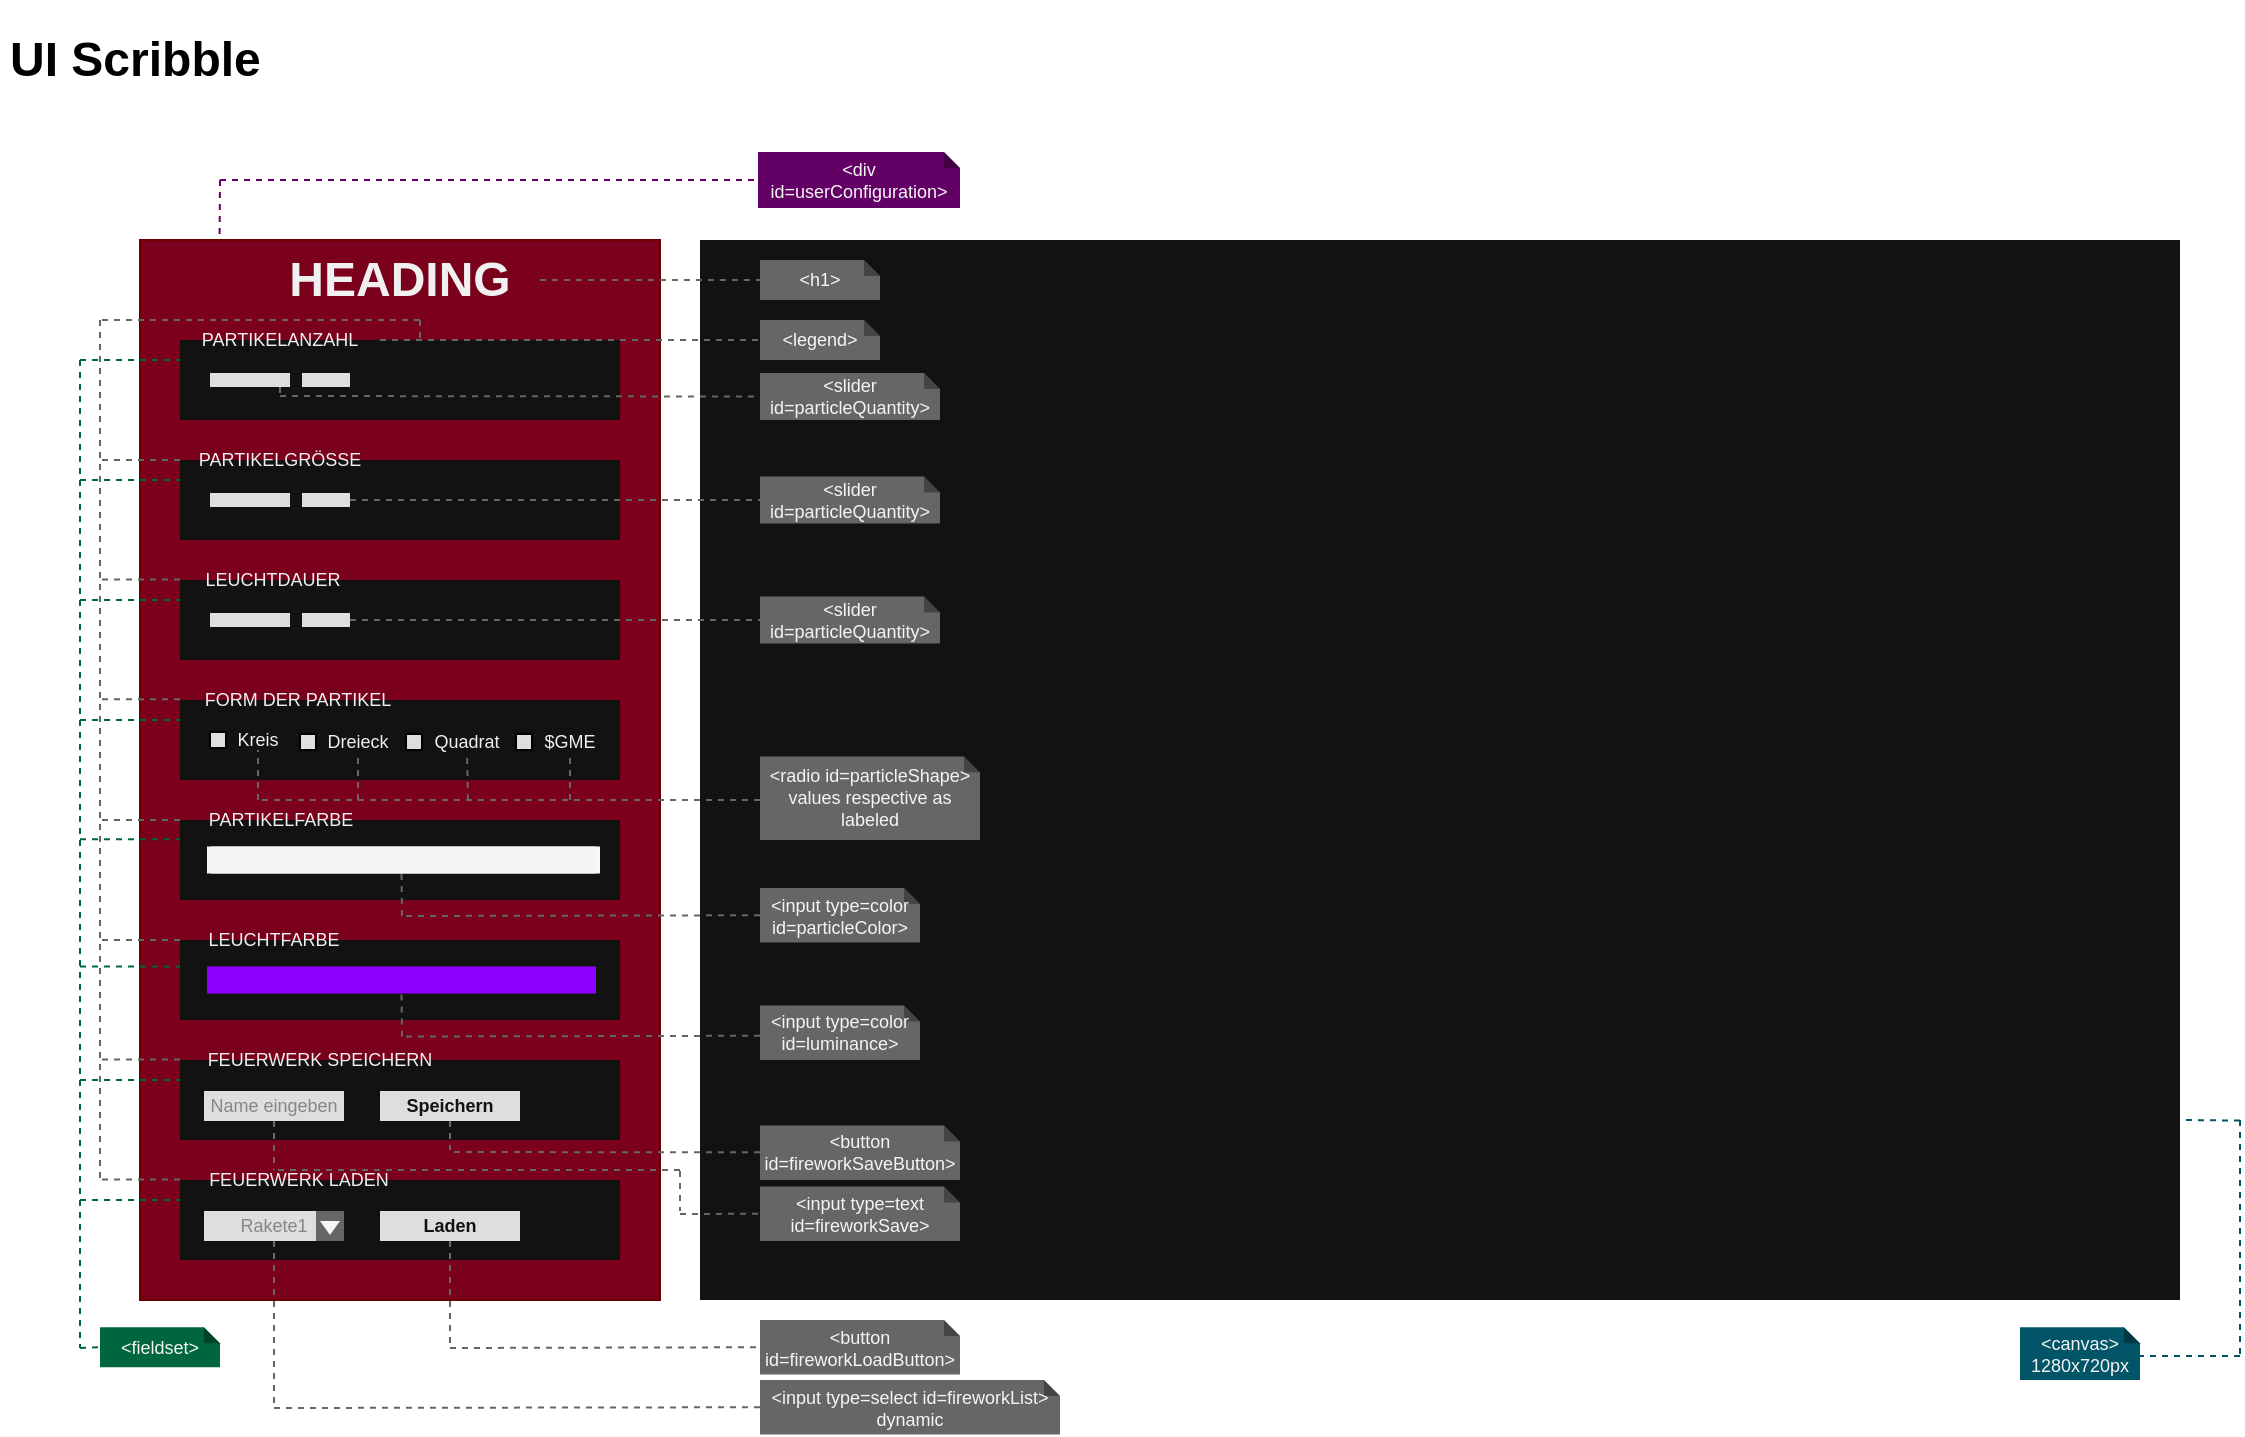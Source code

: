 <mxfile version="13.7.9" type="device"><diagram id="gev95StAyD-ECyYHvoI5" name="Seite-1"><mxGraphModel dx="1422" dy="822" grid="1" gridSize="10" guides="1" tooltips="1" connect="1" arrows="1" fold="1" page="1" pageScale="1" pageWidth="1169" pageHeight="827" math="0" shadow="0"><root><mxCell id="0"/><mxCell id="1" parent="0"/><mxCell id="ZOxPeT1VRhKh2u6s-f-3-2" value="" style="rounded=0;whiteSpace=wrap;html=1;strokeColor=#6F0000;fontColor=#ffffff;fillColor=#7A001C;" parent="1" vertex="1"><mxGeometry x="80" y="120" width="260" height="530" as="geometry"/></mxCell><mxCell id="ZOxPeT1VRhKh2u6s-f-3-44" value="" style="rounded=0;whiteSpace=wrap;html=1;align=center;fillColor=#121212;strokeColor=none;" parent="1" vertex="1"><mxGeometry x="100" y="470" width="220" height="40" as="geometry"/></mxCell><mxCell id="ZOxPeT1VRhKh2u6s-f-3-45" value="" style="rounded=0;whiteSpace=wrap;html=1;fontSize=9;align=center;fontColor=#ffffff;fillColor=#9000FF;strokeColor=none;" parent="1" vertex="1"><mxGeometry x="113.5" y="483.25" width="194.5" height="13.5" as="geometry"/></mxCell><mxCell id="ZOxPeT1VRhKh2u6s-f-3-38" value="" style="rounded=0;whiteSpace=wrap;html=1;align=center;fillColor=#121212;strokeColor=none;" parent="1" vertex="1"><mxGeometry x="100" y="410" width="220" height="40" as="geometry"/></mxCell><mxCell id="ZOxPeT1VRhKh2u6s-f-3-23" value="" style="rounded=0;whiteSpace=wrap;html=1;align=center;fillColor=#121212;strokeColor=none;" parent="1" vertex="1"><mxGeometry x="100" y="350" width="220" height="40" as="geometry"/></mxCell><mxCell id="ZOxPeT1VRhKh2u6s-f-3-18" value="" style="rounded=0;whiteSpace=wrap;html=1;align=center;fillColor=#121212;strokeColor=none;" parent="1" vertex="1"><mxGeometry x="100" y="290" width="220" height="40" as="geometry"/></mxCell><mxCell id="ZOxPeT1VRhKh2u6s-f-3-13" value="" style="rounded=0;whiteSpace=wrap;html=1;align=center;fillColor=#121212;strokeColor=none;" parent="1" vertex="1"><mxGeometry x="100" y="230" width="220" height="40" as="geometry"/></mxCell><mxCell id="ZOxPeT1VRhKh2u6s-f-3-1" value="&lt;h1&gt;UI Scribble&lt;/h1&gt;" style="text;html=1;strokeColor=none;fillColor=none;spacing=5;spacingTop=-20;whiteSpace=wrap;overflow=hidden;rounded=0;" parent="1" vertex="1"><mxGeometry x="10" y="10" width="190" height="30" as="geometry"/></mxCell><mxCell id="ZOxPeT1VRhKh2u6s-f-3-3" value="&lt;h1&gt;HEADING&lt;/h1&gt;" style="text;html=1;strokeColor=none;fillColor=none;spacing=5;spacingTop=-20;whiteSpace=wrap;overflow=hidden;rounded=0;align=center;fontColor=#F0F0F0;" parent="1" vertex="1"><mxGeometry x="80" y="120" width="260" height="30" as="geometry"/></mxCell><mxCell id="ZOxPeT1VRhKh2u6s-f-3-4" value="" style="rounded=0;whiteSpace=wrap;html=1;align=center;fillColor=#121212;strokeColor=none;" parent="1" vertex="1"><mxGeometry x="100" y="170" width="220" height="40" as="geometry"/></mxCell><mxCell id="ZOxPeT1VRhKh2u6s-f-3-5" value="PARTIKELANZAHL" style="text;html=1;strokeColor=none;fillColor=none;align=center;verticalAlign=middle;whiteSpace=wrap;rounded=0;fontSize=9;fontColor=#F0F0F0;" parent="1" vertex="1"><mxGeometry x="100" y="160" width="100" height="20" as="geometry"/></mxCell><mxCell id="ZOxPeT1VRhKh2u6s-f-3-11" value="" style="group" parent="1" vertex="1" connectable="0"><mxGeometry x="115" y="186.5" width="70" height="7" as="geometry"/></mxCell><mxCell id="ZOxPeT1VRhKh2u6s-f-3-6" value="" style="rounded=0;whiteSpace=wrap;html=1;fontSize=9;align=center;fillColor=#DEDEDE;strokeColor=none;" parent="ZOxPeT1VRhKh2u6s-f-3-11" vertex="1"><mxGeometry width="70" height="7" as="geometry"/></mxCell><mxCell id="ZOxPeT1VRhKh2u6s-f-3-8" value="" style="rounded=0;whiteSpace=wrap;html=1;fontSize=9;align=center;fillColor=#121212;strokeColor=none;" parent="ZOxPeT1VRhKh2u6s-f-3-11" vertex="1"><mxGeometry x="40" width="6" height="7" as="geometry"/></mxCell><mxCell id="ZOxPeT1VRhKh2u6s-f-3-12" value="PARTIKELGRÖSSE" style="text;html=1;strokeColor=none;fillColor=none;align=center;verticalAlign=middle;whiteSpace=wrap;rounded=0;fontSize=9;fontColor=#F0F0F0;" parent="1" vertex="1"><mxGeometry x="100" y="220" width="100" height="20" as="geometry"/></mxCell><mxCell id="ZOxPeT1VRhKh2u6s-f-3-14" value="" style="group" parent="1" vertex="1" connectable="0"><mxGeometry x="115" y="246.5" width="70" height="7" as="geometry"/></mxCell><mxCell id="ZOxPeT1VRhKh2u6s-f-3-15" value="" style="rounded=0;whiteSpace=wrap;html=1;fontSize=9;align=center;fillColor=#DEDEDE;strokeColor=none;" parent="ZOxPeT1VRhKh2u6s-f-3-14" vertex="1"><mxGeometry width="70" height="7" as="geometry"/></mxCell><mxCell id="ZOxPeT1VRhKh2u6s-f-3-16" value="" style="rounded=0;whiteSpace=wrap;html=1;fontSize=9;align=center;fillColor=#121212;strokeColor=none;" parent="ZOxPeT1VRhKh2u6s-f-3-14" vertex="1"><mxGeometry x="40" width="6" height="7" as="geometry"/></mxCell><mxCell id="ZOxPeT1VRhKh2u6s-f-3-17" value="LEUCHTDAUER" style="text;html=1;strokeColor=none;fillColor=none;align=center;verticalAlign=middle;whiteSpace=wrap;rounded=0;fontSize=9;fontColor=#F0F0F0;" parent="1" vertex="1"><mxGeometry x="100" y="280" width="93" height="20" as="geometry"/></mxCell><mxCell id="ZOxPeT1VRhKh2u6s-f-3-19" value="" style="group" parent="1" vertex="1" connectable="0"><mxGeometry x="115" y="306.5" width="70" height="7" as="geometry"/></mxCell><mxCell id="ZOxPeT1VRhKh2u6s-f-3-20" value="" style="rounded=0;whiteSpace=wrap;html=1;fontSize=9;align=center;fillColor=#DEDEDE;strokeColor=none;" parent="ZOxPeT1VRhKh2u6s-f-3-19" vertex="1"><mxGeometry width="70" height="7" as="geometry"/></mxCell><mxCell id="ZOxPeT1VRhKh2u6s-f-3-21" value="" style="rounded=0;whiteSpace=wrap;html=1;fontSize=9;align=center;fillColor=#121212;strokeColor=none;" parent="ZOxPeT1VRhKh2u6s-f-3-19" vertex="1"><mxGeometry x="40" width="6" height="7" as="geometry"/></mxCell><mxCell id="ZOxPeT1VRhKh2u6s-f-3-22" value="FORM DER PARTIKEL" style="text;html=1;strokeColor=none;fillColor=none;align=center;verticalAlign=middle;whiteSpace=wrap;rounded=0;fontSize=9;fontColor=#F0F0F0;" parent="1" vertex="1"><mxGeometry x="100" y="340" width="118" height="20" as="geometry"/></mxCell><mxCell id="ZOxPeT1VRhKh2u6s-f-3-33" value="" style="group;" parent="1" vertex="1" connectable="0"><mxGeometry x="115" y="365" width="34" height="10" as="geometry"/></mxCell><mxCell id="ZOxPeT1VRhKh2u6s-f-3-24" value="" style="whiteSpace=wrap;html=1;aspect=fixed;fontSize=9;align=center;fillColor=#DEDEDE;" parent="ZOxPeT1VRhKh2u6s-f-3-33" vertex="1"><mxGeometry y="1" width="8" height="8" as="geometry"/></mxCell><mxCell id="ZOxPeT1VRhKh2u6s-f-3-25" value="Kreis" style="text;html=1;strokeColor=none;fillColor=none;align=center;verticalAlign=middle;whiteSpace=wrap;rounded=0;fontSize=9;fontColor=#F0F0F0;" parent="ZOxPeT1VRhKh2u6s-f-3-33" vertex="1"><mxGeometry x="14" width="20" height="10" as="geometry"/></mxCell><mxCell id="ZOxPeT1VRhKh2u6s-f-3-34" value="" style="group;fontColor=#F0F0F0;" parent="1" vertex="1" connectable="0"><mxGeometry x="160" y="366" width="44" height="10" as="geometry"/></mxCell><mxCell id="ZOxPeT1VRhKh2u6s-f-3-26" value="" style="whiteSpace=wrap;html=1;aspect=fixed;fontSize=9;align=center;fillColor=#DEDEDE;" parent="ZOxPeT1VRhKh2u6s-f-3-34" vertex="1"><mxGeometry y="1" width="8" height="8" as="geometry"/></mxCell><mxCell id="ZOxPeT1VRhKh2u6s-f-3-27" value="Dreieck" style="text;html=1;strokeColor=none;fillColor=none;align=center;verticalAlign=middle;whiteSpace=wrap;rounded=0;fontSize=9;fontColor=#F0F0F0;" parent="ZOxPeT1VRhKh2u6s-f-3-34" vertex="1"><mxGeometry x="14" width="30" height="10" as="geometry"/></mxCell><mxCell id="ZOxPeT1VRhKh2u6s-f-3-35" value="" style="group;fontColor=#F0F0F0;" parent="1" vertex="1" connectable="0"><mxGeometry x="213" y="366" width="47" height="10" as="geometry"/></mxCell><mxCell id="ZOxPeT1VRhKh2u6s-f-3-29" value="" style="whiteSpace=wrap;html=1;aspect=fixed;fontSize=9;align=center;fillColor=#DEDEDE;" parent="ZOxPeT1VRhKh2u6s-f-3-35" vertex="1"><mxGeometry y="1" width="8" height="8" as="geometry"/></mxCell><mxCell id="ZOxPeT1VRhKh2u6s-f-3-30" value="Quadrat" style="text;html=1;strokeColor=none;fillColor=none;align=center;verticalAlign=middle;whiteSpace=wrap;rounded=0;fontSize=9;fontColor=#F0F0F0;" parent="ZOxPeT1VRhKh2u6s-f-3-35" vertex="1"><mxGeometry x="14" width="33" height="10" as="geometry"/></mxCell><mxCell id="ZOxPeT1VRhKh2u6s-f-3-36" value="" style="group;fontColor=#F0F0F0;" parent="1" vertex="1" connectable="0"><mxGeometry x="268" y="366" width="86" height="10" as="geometry"/></mxCell><mxCell id="ZOxPeT1VRhKh2u6s-f-3-31" value="" style="whiteSpace=wrap;html=1;aspect=fixed;fontSize=9;align=center;fillColor=#DEDEDE;" parent="ZOxPeT1VRhKh2u6s-f-3-36" vertex="1"><mxGeometry y="1" width="8" height="8" as="geometry"/></mxCell><mxCell id="ZOxPeT1VRhKh2u6s-f-3-32" value="$GME" style="text;html=1;strokeColor=none;fillColor=none;align=center;verticalAlign=middle;whiteSpace=wrap;rounded=0;fontSize=9;fontColor=#F0F0F0;" parent="ZOxPeT1VRhKh2u6s-f-3-36" vertex="1"><mxGeometry x="14" width="26" height="10" as="geometry"/></mxCell><mxCell id="ZOxPeT1VRhKh2u6s-f-3-37" value="PARTIKELFARBE" style="text;html=1;strokeColor=none;fillColor=none;align=center;verticalAlign=middle;whiteSpace=wrap;rounded=0;fontSize=9;fontColor=#F0F0F0;" parent="1" vertex="1"><mxGeometry x="100" y="400" width="101" height="20" as="geometry"/></mxCell><mxCell id="ZOxPeT1VRhKh2u6s-f-3-39" value="" style="group;fillColor=#F7F7F7;container=0;" parent="1" vertex="1" connectable="0"><mxGeometry x="115.5" y="423.25" width="194.5" height="13.5" as="geometry"/></mxCell><mxCell id="ZOxPeT1VRhKh2u6s-f-3-40" value="" style="rounded=0;whiteSpace=wrap;html=1;fontSize=9;align=center;strokeColor=none;fillColor=#F5F5F5;" parent="1" vertex="1"><mxGeometry x="113.5" y="423.25" width="194.5" height="13.5" as="geometry"/></mxCell><mxCell id="ZOxPeT1VRhKh2u6s-f-3-43" value="LEUCHTFARBE" style="text;html=1;strokeColor=none;fillColor=none;align=center;verticalAlign=middle;whiteSpace=wrap;rounded=0;fontSize=9;fontColor=#F0F0F0;" parent="1" vertex="1"><mxGeometry x="100" y="460" width="94" height="20" as="geometry"/></mxCell><mxCell id="ZOxPeT1VRhKh2u6s-f-3-46" value="" style="rounded=0;whiteSpace=wrap;html=1;align=center;fillColor=#121212;strokeColor=none;" parent="1" vertex="1"><mxGeometry x="100" y="530" width="220" height="40" as="geometry"/></mxCell><mxCell id="ZOxPeT1VRhKh2u6s-f-3-47" value="FEUERWERK SPEICHERN" style="text;html=1;strokeColor=none;fillColor=none;align=center;verticalAlign=middle;whiteSpace=wrap;rounded=0;fontSize=9;fontColor=#F0F0F0;" parent="1" vertex="1"><mxGeometry x="100" y="520" width="140" height="20" as="geometry"/></mxCell><mxCell id="ZOxPeT1VRhKh2u6s-f-3-52" value="Name eingeben" style="rounded=0;whiteSpace=wrap;html=1;fontSize=9;align=center;fillColor=#DEDEDE;strokeColor=none;fontColor=#878787;" parent="1" vertex="1"><mxGeometry x="112" y="545.5" width="70" height="15" as="geometry"/></mxCell><mxCell id="ZOxPeT1VRhKh2u6s-f-3-54" value="Speichern" style="rounded=0;whiteSpace=wrap;html=1;fontSize=9;align=center;fillColor=#DEDEDE;strokeColor=none;fontColor=#121212;fontStyle=1" parent="1" vertex="1"><mxGeometry x="200" y="545.5" width="70" height="15" as="geometry"/></mxCell><mxCell id="ZOxPeT1VRhKh2u6s-f-3-63" value="" style="rounded=0;whiteSpace=wrap;html=1;align=center;fillColor=#121212;strokeColor=none;" parent="1" vertex="1"><mxGeometry x="100" y="590" width="220" height="40" as="geometry"/></mxCell><mxCell id="ZOxPeT1VRhKh2u6s-f-3-64" value="FEUERWERK LADEN" style="text;html=1;strokeColor=none;fillColor=none;align=center;verticalAlign=middle;whiteSpace=wrap;rounded=0;fontSize=9;fontColor=#F0F0F0;" parent="1" vertex="1"><mxGeometry x="100" y="580" width="119" height="20" as="geometry"/></mxCell><mxCell id="ZOxPeT1VRhKh2u6s-f-3-65" value="Rakete1" style="rounded=0;whiteSpace=wrap;html=1;fontSize=9;align=center;fillColor=#DEDEDE;strokeColor=none;fontColor=#878787;" parent="1" vertex="1"><mxGeometry x="112" y="605.5" width="70" height="15" as="geometry"/></mxCell><mxCell id="ZOxPeT1VRhKh2u6s-f-3-66" value="Laden" style="rounded=0;whiteSpace=wrap;html=1;fontSize=9;align=center;fillColor=#DEDEDE;strokeColor=none;fontColor=#121212;fontStyle=1" parent="1" vertex="1"><mxGeometry x="200" y="605.5" width="70" height="15" as="geometry"/></mxCell><mxCell id="ZOxPeT1VRhKh2u6s-f-3-67" value="" style="rounded=0;whiteSpace=wrap;html=1;fontSize=9;align=center;strokeColor=none;fontColor=#474747;fillColor=#666666;" parent="1" vertex="1"><mxGeometry x="168" y="605.5" width="14" height="15" as="geometry"/></mxCell><mxCell id="ZOxPeT1VRhKh2u6s-f-3-68" value="" style="triangle;whiteSpace=wrap;html=1;fontSize=9;fontColor=#474747;align=center;strokeColor=none;rotation=90;fillColor=#F5F5F5;" parent="1" vertex="1"><mxGeometry x="171.5" y="609" width="7" height="10" as="geometry"/></mxCell><mxCell id="ZOxPeT1VRhKh2u6s-f-3-69" value="" style="rounded=0;whiteSpace=wrap;html=1;fontColor=#ffffff;fillColor=#121212;strokeColor=none;" parent="1" vertex="1"><mxGeometry x="360" y="120" width="740" height="530" as="geometry"/></mxCell><mxCell id="ZOxPeT1VRhKh2u6s-f-3-70" value="&amp;lt;legend&amp;gt;" style="shape=note;whiteSpace=wrap;html=1;backgroundOutline=1;darkOpacity=0.33;fontSize=9;align=center;size=8;strokeColor=none;fillColor=#666666;collapsible=0;metaEdit=0;fontColor=#F5F5F5;" parent="1" vertex="1"><mxGeometry x="390" y="160" width="60" height="20" as="geometry"/></mxCell><mxCell id="ZOxPeT1VRhKh2u6s-f-3-72" value="" style="endArrow=none;dashed=1;html=1;fontSize=9;fontColor=#474747;exitX=1;exitY=0.5;exitDx=0;exitDy=0;entryX=0;entryY=0.5;entryDx=0;entryDy=0;entryPerimeter=0;strokeColor=#666666;" parent="1" source="ZOxPeT1VRhKh2u6s-f-3-5" target="ZOxPeT1VRhKh2u6s-f-3-70" edge="1"><mxGeometry width="50" height="50" relative="1" as="geometry"><mxPoint x="400" y="260" as="sourcePoint"/><mxPoint x="450" y="210" as="targetPoint"/></mxGeometry></mxCell><mxCell id="ZOxPeT1VRhKh2u6s-f-3-73" value="&amp;lt;slider id=particleQuantity&amp;gt;" style="shape=note;whiteSpace=wrap;html=1;backgroundOutline=1;darkOpacity=0.33;fontSize=9;align=center;size=8;strokeColor=none;fillColor=#666666;collapsible=0;metaEdit=0;fontColor=#F5F5F5;" parent="1" vertex="1"><mxGeometry x="390" y="186.5" width="90" height="23.5" as="geometry"/></mxCell><mxCell id="ZOxPeT1VRhKh2u6s-f-3-74" value="" style="endArrow=none;dashed=1;html=1;fontSize=9;fontColor=#474747;entryX=0;entryY=0.5;entryDx=0;entryDy=0;entryPerimeter=0;strokeColor=#666666;" parent="1" target="ZOxPeT1VRhKh2u6s-f-3-73" edge="1"><mxGeometry width="50" height="50" relative="1" as="geometry"><mxPoint x="150" y="198" as="sourcePoint"/><mxPoint x="400" y="180" as="targetPoint"/></mxGeometry></mxCell><mxCell id="ZOxPeT1VRhKh2u6s-f-3-75" value="" style="endArrow=none;dashed=1;html=1;strokeColor=#666666;fontSize=9;fontColor=#F5F5F5;" parent="1" edge="1"><mxGeometry width="50" height="50" relative="1" as="geometry"><mxPoint x="220" y="160" as="sourcePoint"/><mxPoint x="220" y="170" as="targetPoint"/></mxGeometry></mxCell><mxCell id="ZOxPeT1VRhKh2u6s-f-3-76" value="" style="endArrow=none;dashed=1;html=1;strokeColor=#666666;fontSize=9;fontColor=#F5F5F5;" parent="1" edge="1"><mxGeometry width="50" height="50" relative="1" as="geometry"><mxPoint x="220" y="160" as="sourcePoint"/><mxPoint x="60" y="160" as="targetPoint"/></mxGeometry></mxCell><mxCell id="ZOxPeT1VRhKh2u6s-f-3-77" value="" style="endArrow=none;dashed=1;html=1;strokeColor=#666666;fontSize=9;fontColor=#F5F5F5;" parent="1" edge="1"><mxGeometry width="50" height="50" relative="1" as="geometry"><mxPoint x="60" y="160" as="sourcePoint"/><mxPoint x="60" y="590" as="targetPoint"/></mxGeometry></mxCell><mxCell id="ZOxPeT1VRhKh2u6s-f-3-79" value="" style="endArrow=none;dashed=1;html=1;fontSize=9;fontColor=#474747;strokeColor=#666666;" parent="1" edge="1"><mxGeometry width="50" height="50" relative="1" as="geometry"><mxPoint x="100" y="230" as="sourcePoint"/><mxPoint x="60" y="230.0" as="targetPoint"/></mxGeometry></mxCell><mxCell id="ZOxPeT1VRhKh2u6s-f-3-80" value="" style="endArrow=none;dashed=1;html=1;fontSize=9;fontColor=#474747;strokeColor=#666666;" parent="1" edge="1"><mxGeometry width="50" height="50" relative="1" as="geometry"><mxPoint x="100" y="289.8" as="sourcePoint"/><mxPoint x="60" y="289.8" as="targetPoint"/></mxGeometry></mxCell><mxCell id="ZOxPeT1VRhKh2u6s-f-3-81" value="" style="endArrow=none;dashed=1;html=1;fontSize=9;fontColor=#474747;strokeColor=#666666;" parent="1" edge="1"><mxGeometry width="50" height="50" relative="1" as="geometry"><mxPoint x="100" y="349.6" as="sourcePoint"/><mxPoint x="60" y="349.6" as="targetPoint"/></mxGeometry></mxCell><mxCell id="ZOxPeT1VRhKh2u6s-f-3-82" value="" style="endArrow=none;dashed=1;html=1;fontSize=9;fontColor=#474747;strokeColor=#666666;" parent="1" edge="1"><mxGeometry width="50" height="50" relative="1" as="geometry"><mxPoint x="100" y="410.0" as="sourcePoint"/><mxPoint x="60" y="410.0" as="targetPoint"/></mxGeometry></mxCell><mxCell id="ZOxPeT1VRhKh2u6s-f-3-83" value="" style="endArrow=none;dashed=1;html=1;fontSize=9;fontColor=#474747;strokeColor=#666666;" parent="1" edge="1"><mxGeometry width="50" height="50" relative="1" as="geometry"><mxPoint x="100" y="470.0" as="sourcePoint"/><mxPoint x="60" y="470.0" as="targetPoint"/></mxGeometry></mxCell><mxCell id="ZOxPeT1VRhKh2u6s-f-3-84" value="" style="endArrow=none;dashed=1;html=1;fontSize=9;fontColor=#474747;strokeColor=#666666;" parent="1" edge="1"><mxGeometry width="50" height="50" relative="1" as="geometry"><mxPoint x="100" y="529.8" as="sourcePoint"/><mxPoint x="60" y="529.8" as="targetPoint"/></mxGeometry></mxCell><mxCell id="ZOxPeT1VRhKh2u6s-f-3-85" value="" style="endArrow=none;dashed=1;html=1;fontSize=9;fontColor=#474747;strokeColor=#666666;" parent="1" edge="1"><mxGeometry width="50" height="50" relative="1" as="geometry"><mxPoint x="100" y="589.8" as="sourcePoint"/><mxPoint x="60" y="589.8" as="targetPoint"/></mxGeometry></mxCell><mxCell id="ZOxPeT1VRhKh2u6s-f-3-86" value="&amp;lt;slider id=particleQuantity&amp;gt;" style="shape=note;whiteSpace=wrap;html=1;backgroundOutline=1;darkOpacity=0.33;fontSize=9;align=center;size=8;strokeColor=none;fillColor=#666666;collapsible=0;metaEdit=0;fontColor=#F5F5F5;" parent="1" vertex="1"><mxGeometry x="390" y="238.25" width="90" height="23.5" as="geometry"/></mxCell><mxCell id="ZOxPeT1VRhKh2u6s-f-3-87" value="" style="endArrow=none;dashed=1;html=1;fontSize=9;fontColor=#474747;exitX=1;exitY=0.5;exitDx=0;exitDy=0;entryX=0;entryY=0.5;entryDx=0;entryDy=0;entryPerimeter=0;strokeColor=#666666;" parent="1" source="ZOxPeT1VRhKh2u6s-f-3-15" target="ZOxPeT1VRhKh2u6s-f-3-86" edge="1"><mxGeometry width="50" height="50" relative="1" as="geometry"><mxPoint x="195" y="200.0" as="sourcePoint"/><mxPoint x="400" y="208.25" as="targetPoint"/></mxGeometry></mxCell><mxCell id="ZOxPeT1VRhKh2u6s-f-3-88" value="&amp;lt;slider id=particleQuantity&amp;gt;" style="shape=note;whiteSpace=wrap;html=1;backgroundOutline=1;darkOpacity=0.33;fontSize=9;align=center;size=8;strokeColor=none;fillColor=#666666;collapsible=0;metaEdit=0;fontColor=#F5F5F5;" parent="1" vertex="1"><mxGeometry x="390" y="298.25" width="90" height="23.5" as="geometry"/></mxCell><mxCell id="ZOxPeT1VRhKh2u6s-f-3-89" value="" style="endArrow=none;dashed=1;html=1;fontSize=9;fontColor=#474747;exitX=1;exitY=0.5;exitDx=0;exitDy=0;entryX=0;entryY=0.5;entryDx=0;entryDy=0;entryPerimeter=0;strokeColor=#666666;" parent="1" source="ZOxPeT1VRhKh2u6s-f-3-20" target="ZOxPeT1VRhKh2u6s-f-3-88" edge="1"><mxGeometry width="50" height="50" relative="1" as="geometry"><mxPoint x="195" y="260.0" as="sourcePoint"/><mxPoint x="400" y="260.0" as="targetPoint"/></mxGeometry></mxCell><mxCell id="ZOxPeT1VRhKh2u6s-f-3-90" value="&amp;lt;radio id=particleShape&amp;gt;&lt;br&gt;values respective as labeled" style="shape=note;whiteSpace=wrap;html=1;backgroundOutline=1;darkOpacity=0.33;fontSize=9;align=center;size=8;strokeColor=none;fillColor=#666666;collapsible=0;metaEdit=0;fontColor=#F5F5F5;" parent="1" vertex="1"><mxGeometry x="390" y="378.25" width="110" height="41.75" as="geometry"/></mxCell><mxCell id="ZOxPeT1VRhKh2u6s-f-3-93" value="" style="endArrow=none;dashed=1;html=1;fontSize=9;fontColor=#474747;strokeColor=#666666;exitX=0;exitY=0.521;exitDx=0;exitDy=0;exitPerimeter=0;" parent="1" source="ZOxPeT1VRhKh2u6s-f-3-90" edge="1"><mxGeometry width="50" height="50" relative="1" as="geometry"><mxPoint x="350" y="400" as="sourcePoint"/><mxPoint x="140" y="400" as="targetPoint"/></mxGeometry></mxCell><mxCell id="ZOxPeT1VRhKh2u6s-f-3-94" value="" style="endArrow=none;dashed=1;html=1;fontSize=9;fontColor=#474747;strokeColor=#666666;entryX=0.5;entryY=1;entryDx=0;entryDy=0;" parent="1" target="ZOxPeT1VRhKh2u6s-f-3-32" edge="1"><mxGeometry width="50" height="50" relative="1" as="geometry"><mxPoint x="295" y="400" as="sourcePoint"/><mxPoint x="360" y="410" as="targetPoint"/></mxGeometry></mxCell><mxCell id="ZOxPeT1VRhKh2u6s-f-3-95" value="" style="endArrow=none;dashed=1;html=1;fontSize=9;fontColor=#474747;strokeColor=#666666;entryX=0.5;entryY=1;entryDx=0;entryDy=0;" parent="1" target="ZOxPeT1VRhKh2u6s-f-3-30" edge="1"><mxGeometry width="50" height="50" relative="1" as="geometry"><mxPoint x="244" y="400" as="sourcePoint"/><mxPoint x="240" y="376" as="targetPoint"/></mxGeometry></mxCell><mxCell id="ZOxPeT1VRhKh2u6s-f-3-96" value="" style="endArrow=none;dashed=1;html=1;fontSize=9;fontColor=#474747;strokeColor=#666666;entryX=0.5;entryY=1;entryDx=0;entryDy=0;" parent="1" target="ZOxPeT1VRhKh2u6s-f-3-27" edge="1"><mxGeometry width="50" height="50" relative="1" as="geometry"><mxPoint x="189" y="400" as="sourcePoint"/><mxPoint x="253.5" y="386" as="targetPoint"/></mxGeometry></mxCell><mxCell id="ZOxPeT1VRhKh2u6s-f-3-97" value="" style="endArrow=none;dashed=1;html=1;fontSize=9;fontColor=#474747;strokeColor=#666666;entryX=0.5;entryY=1;entryDx=0;entryDy=0;" parent="1" target="ZOxPeT1VRhKh2u6s-f-3-25" edge="1"><mxGeometry width="50" height="50" relative="1" as="geometry"><mxPoint x="139" y="400" as="sourcePoint"/><mxPoint x="199" y="386" as="targetPoint"/></mxGeometry></mxCell><mxCell id="ZOxPeT1VRhKh2u6s-f-3-98" value="&amp;lt;input type=color id=particleColor&amp;gt;" style="shape=note;whiteSpace=wrap;html=1;backgroundOutline=1;darkOpacity=0.33;fontSize=9;align=center;size=8;strokeColor=none;fillColor=#666666;collapsible=0;metaEdit=0;fontColor=#F5F5F5;" parent="1" vertex="1"><mxGeometry x="390" y="444" width="80" height="27.25" as="geometry"/></mxCell><mxCell id="ZOxPeT1VRhKh2u6s-f-3-100" value="" style="endArrow=none;dashed=1;html=1;fontSize=9;fontColor=#474747;strokeColor=#666666;exitX=0;exitY=0.5;exitDx=0;exitDy=0;exitPerimeter=0;" parent="1" source="ZOxPeT1VRhKh2u6s-f-3-98" edge="1"><mxGeometry width="50" height="50" relative="1" as="geometry"><mxPoint x="400" y="418.502" as="sourcePoint"/><mxPoint x="210" y="458" as="targetPoint"/></mxGeometry></mxCell><mxCell id="ZOxPeT1VRhKh2u6s-f-3-101" value="" style="endArrow=none;dashed=1;html=1;fontSize=9;fontColor=#474747;strokeColor=#666666;entryX=0.5;entryY=1;entryDx=0;entryDy=0;" parent="1" target="ZOxPeT1VRhKh2u6s-f-3-40" edge="1"><mxGeometry width="50" height="50" relative="1" as="geometry"><mxPoint x="211" y="458" as="sourcePoint"/><mxPoint x="360" y="468" as="targetPoint"/></mxGeometry></mxCell><mxCell id="ZOxPeT1VRhKh2u6s-f-3-102" value="&amp;lt;input type=color id=luminance&amp;gt;" style="shape=note;whiteSpace=wrap;html=1;backgroundOutline=1;darkOpacity=0.33;fontSize=9;align=center;size=8;strokeColor=none;fillColor=#666666;collapsible=0;metaEdit=0;fontColor=#F5F5F5;" parent="1" vertex="1"><mxGeometry x="390" y="502.75" width="80" height="27.25" as="geometry"/></mxCell><mxCell id="ZOxPeT1VRhKh2u6s-f-3-103" value="" style="endArrow=none;dashed=1;html=1;fontSize=9;fontColor=#474747;strokeColor=#666666;exitX=0;exitY=0.5;exitDx=0;exitDy=0;exitPerimeter=0;" parent="1" edge="1"><mxGeometry width="50" height="50" relative="1" as="geometry"><mxPoint x="390" y="517.875" as="sourcePoint"/><mxPoint x="210" y="518.25" as="targetPoint"/></mxGeometry></mxCell><mxCell id="ZOxPeT1VRhKh2u6s-f-3-104" value="" style="endArrow=none;dashed=1;html=1;fontSize=9;fontColor=#474747;strokeColor=#666666;entryX=0.5;entryY=1;entryDx=0;entryDy=0;" parent="1" edge="1"><mxGeometry width="50" height="50" relative="1" as="geometry"><mxPoint x="211" y="518.25" as="sourcePoint"/><mxPoint x="210.75" y="497" as="targetPoint"/></mxGeometry></mxCell><mxCell id="ZOxPeT1VRhKh2u6s-f-3-108" value="&amp;lt;button id=fireworkSaveButton&amp;gt;" style="shape=note;whiteSpace=wrap;html=1;backgroundOutline=1;darkOpacity=0.33;fontSize=9;align=center;size=8;strokeColor=none;fillColor=#666666;collapsible=0;metaEdit=0;fontColor=#F5F5F5;" parent="1" vertex="1"><mxGeometry x="390" y="562.75" width="100" height="27.25" as="geometry"/></mxCell><mxCell id="ZOxPeT1VRhKh2u6s-f-3-109" value="" style="endArrow=none;dashed=1;html=1;fontSize=9;fontColor=#474747;strokeColor=#666666;exitX=0;exitY=0.5;exitDx=0;exitDy=0;exitPerimeter=0;" parent="1" edge="1"><mxGeometry width="50" height="50" relative="1" as="geometry"><mxPoint x="390" y="576.185" as="sourcePoint"/><mxPoint x="235" y="576" as="targetPoint"/></mxGeometry></mxCell><mxCell id="ZOxPeT1VRhKh2u6s-f-3-110" value="" style="endArrow=none;dashed=1;html=1;fontSize=9;fontColor=#474747;strokeColor=#666666;exitX=0.5;exitY=1;exitDx=0;exitDy=0;" parent="1" source="ZOxPeT1VRhKh2u6s-f-3-54" edge="1"><mxGeometry width="50" height="50" relative="1" as="geometry"><mxPoint x="221" y="528.25" as="sourcePoint"/><mxPoint x="235" y="575" as="targetPoint"/></mxGeometry></mxCell><mxCell id="ZOxPeT1VRhKh2u6s-f-3-111" value="&amp;lt;input type=text id=fireworkSave&amp;gt;" style="shape=note;whiteSpace=wrap;html=1;backgroundOutline=1;darkOpacity=0.33;fontSize=9;align=center;size=8;strokeColor=none;fillColor=#666666;collapsible=0;metaEdit=0;fontColor=#F5F5F5;" parent="1" vertex="1"><mxGeometry x="390" y="593.25" width="100" height="27.25" as="geometry"/></mxCell><mxCell id="ZOxPeT1VRhKh2u6s-f-3-112" value="" style="endArrow=none;dashed=1;html=1;fontSize=9;fontColor=#474747;strokeColor=#666666;entryX=0;entryY=0.5;entryDx=0;entryDy=0;entryPerimeter=0;" parent="1" target="ZOxPeT1VRhKh2u6s-f-3-111" edge="1"><mxGeometry width="50" height="50" relative="1" as="geometry"><mxPoint x="350" y="607" as="sourcePoint"/><mxPoint x="245" y="585" as="targetPoint"/></mxGeometry></mxCell><mxCell id="ZOxPeT1VRhKh2u6s-f-3-113" value="" style="endArrow=none;dashed=1;html=1;fontSize=9;fontColor=#474747;strokeColor=#666666;" parent="1" edge="1"><mxGeometry width="50" height="50" relative="1" as="geometry"><mxPoint x="350" y="585.5" as="sourcePoint"/><mxPoint x="350" y="605.5" as="targetPoint"/></mxGeometry></mxCell><mxCell id="ZOxPeT1VRhKh2u6s-f-3-115" value="" style="endArrow=none;dashed=1;html=1;fontSize=9;fontColor=#474747;strokeColor=#666666;exitX=0.5;exitY=1;exitDx=0;exitDy=0;" parent="1" source="ZOxPeT1VRhKh2u6s-f-3-52" edge="1"><mxGeometry width="50" height="50" relative="1" as="geometry"><mxPoint x="360" y="595.5" as="sourcePoint"/><mxPoint x="147" y="585" as="targetPoint"/></mxGeometry></mxCell><mxCell id="ZOxPeT1VRhKh2u6s-f-3-116" value="" style="endArrow=none;dashed=1;html=1;fontSize=9;fontColor=#474747;strokeColor=#666666;" parent="1" edge="1"><mxGeometry width="50" height="50" relative="1" as="geometry"><mxPoint x="350" y="585" as="sourcePoint"/><mxPoint x="147" y="585" as="targetPoint"/></mxGeometry></mxCell><mxCell id="ZOxPeT1VRhKh2u6s-f-3-117" value="&amp;lt;button id=fireworkLoadButton&amp;gt;" style="shape=note;whiteSpace=wrap;html=1;backgroundOutline=1;darkOpacity=0.33;fontSize=9;align=center;size=8;strokeColor=none;fillColor=#666666;collapsible=0;metaEdit=0;fontColor=#F5F5F5;" parent="1" vertex="1"><mxGeometry x="390" y="660" width="100" height="27.25" as="geometry"/></mxCell><mxCell id="ZOxPeT1VRhKh2u6s-f-3-118" value="" style="endArrow=none;dashed=1;html=1;fontSize=9;fontColor=#474747;strokeColor=#666666;entryX=0;entryY=0.5;entryDx=0;entryDy=0;entryPerimeter=0;" parent="1" target="ZOxPeT1VRhKh2u6s-f-3-117" edge="1"><mxGeometry width="50" height="50" relative="1" as="geometry"><mxPoint x="235" y="674" as="sourcePoint"/><mxPoint x="400" y="616.875" as="targetPoint"/></mxGeometry></mxCell><mxCell id="ZOxPeT1VRhKh2u6s-f-3-119" value="" style="endArrow=none;dashed=1;html=1;fontSize=9;fontColor=#474747;strokeColor=#666666;exitX=0.5;exitY=1;exitDx=0;exitDy=0;" parent="1" source="ZOxPeT1VRhKh2u6s-f-3-66" edge="1"><mxGeometry width="50" height="50" relative="1" as="geometry"><mxPoint x="360" y="595.5" as="sourcePoint"/><mxPoint x="235" y="674" as="targetPoint"/></mxGeometry></mxCell><mxCell id="ZOxPeT1VRhKh2u6s-f-3-120" value="&amp;lt;input type=select id=fireworkList&amp;gt;&lt;br&gt;dynamic" style="shape=note;whiteSpace=wrap;html=1;backgroundOutline=1;darkOpacity=0.33;fontSize=9;align=center;size=8;strokeColor=none;fillColor=#666666;collapsible=0;metaEdit=0;fontColor=#F5F5F5;" parent="1" vertex="1"><mxGeometry x="390" y="690" width="150" height="27.25" as="geometry"/></mxCell><mxCell id="ZOxPeT1VRhKh2u6s-f-3-121" value="" style="endArrow=none;dashed=1;html=1;fontSize=9;fontColor=#474747;strokeColor=#666666;entryX=0;entryY=0.5;entryDx=0;entryDy=0;entryPerimeter=0;" parent="1" target="ZOxPeT1VRhKh2u6s-f-3-120" edge="1"><mxGeometry width="50" height="50" relative="1" as="geometry"><mxPoint x="147" y="704" as="sourcePoint"/><mxPoint x="368" y="703.335" as="targetPoint"/></mxGeometry></mxCell><mxCell id="ZOxPeT1VRhKh2u6s-f-3-122" value="" style="endArrow=none;dashed=1;html=1;fontSize=9;fontColor=#474747;strokeColor=#666666;exitX=0.5;exitY=1;exitDx=0;exitDy=0;" parent="1" source="ZOxPeT1VRhKh2u6s-f-3-65" edge="1"><mxGeometry width="50" height="50" relative="1" as="geometry"><mxPoint x="245" y="630.5" as="sourcePoint"/><mxPoint x="147" y="703" as="targetPoint"/></mxGeometry></mxCell><mxCell id="ZOxPeT1VRhKh2u6s-f-3-123" value="" style="endArrow=none;dashed=1;html=1;strokeColor=#666666;fontSize=9;fontColor=#F5F5F5;exitX=0.5;exitY=1;exitDx=0;exitDy=0;" parent="1" source="ZOxPeT1VRhKh2u6s-f-3-6" edge="1"><mxGeometry width="50" height="50" relative="1" as="geometry"><mxPoint x="230" y="170" as="sourcePoint"/><mxPoint x="150" y="198" as="targetPoint"/></mxGeometry></mxCell><mxCell id="ZOxPeT1VRhKh2u6s-f-3-124" value="&amp;lt;fieldset&amp;gt;" style="shape=note;whiteSpace=wrap;html=1;backgroundOutline=1;darkOpacity=0.33;fontSize=9;align=center;size=8;strokeColor=none;collapsible=0;metaEdit=0;fontColor=#F5F5F5;fillColor=#00663D;" parent="1" vertex="1"><mxGeometry x="60" y="663.62" width="60" height="20" as="geometry"/></mxCell><mxCell id="ZOxPeT1VRhKh2u6s-f-3-135" value="" style="endArrow=none;dashed=1;html=1;fontSize=9;fontColor=#474747;strokeColor=#00663D;" parent="1" edge="1"><mxGeometry width="50" height="50" relative="1" as="geometry"><mxPoint x="50" y="600" as="sourcePoint"/><mxPoint x="100" y="600.0" as="targetPoint"/></mxGeometry></mxCell><mxCell id="ZOxPeT1VRhKh2u6s-f-3-136" value="" style="endArrow=none;dashed=1;html=1;fontSize=9;fontColor=#474747;strokeColor=#00663D;" parent="1" edge="1"><mxGeometry width="50" height="50" relative="1" as="geometry"><mxPoint x="50" y="540" as="sourcePoint"/><mxPoint x="100" y="540.0" as="targetPoint"/></mxGeometry></mxCell><mxCell id="ZOxPeT1VRhKh2u6s-f-3-137" value="" style="endArrow=none;dashed=1;html=1;fontSize=9;fontColor=#474747;strokeColor=#00663D;" parent="1" edge="1"><mxGeometry width="50" height="50" relative="1" as="geometry"><mxPoint x="50" y="483.25" as="sourcePoint"/><mxPoint x="100" y="483.25" as="targetPoint"/></mxGeometry></mxCell><mxCell id="ZOxPeT1VRhKh2u6s-f-3-138" value="" style="endArrow=none;dashed=1;html=1;fontSize=9;fontColor=#474747;strokeColor=#00663D;" parent="1" edge="1"><mxGeometry width="50" height="50" relative="1" as="geometry"><mxPoint x="50" y="419.6" as="sourcePoint"/><mxPoint x="100" y="419.6" as="targetPoint"/></mxGeometry></mxCell><mxCell id="ZOxPeT1VRhKh2u6s-f-3-139" value="" style="endArrow=none;dashed=1;html=1;fontSize=9;fontColor=#474747;strokeColor=#00663D;" parent="1" edge="1"><mxGeometry width="50" height="50" relative="1" as="geometry"><mxPoint x="50" y="360" as="sourcePoint"/><mxPoint x="100" y="360.0" as="targetPoint"/></mxGeometry></mxCell><mxCell id="ZOxPeT1VRhKh2u6s-f-3-140" value="" style="endArrow=none;dashed=1;html=1;fontSize=9;fontColor=#474747;strokeColor=#00663D;" parent="1" edge="1"><mxGeometry width="50" height="50" relative="1" as="geometry"><mxPoint x="50" y="300" as="sourcePoint"/><mxPoint x="100" y="300.0" as="targetPoint"/></mxGeometry></mxCell><mxCell id="ZOxPeT1VRhKh2u6s-f-3-141" value="" style="endArrow=none;dashed=1;html=1;fontSize=9;fontColor=#474747;strokeColor=#00663D;" parent="1" edge="1"><mxGeometry width="50" height="50" relative="1" as="geometry"><mxPoint x="50" y="240" as="sourcePoint"/><mxPoint x="100" y="240.0" as="targetPoint"/></mxGeometry></mxCell><mxCell id="ZOxPeT1VRhKh2u6s-f-3-142" value="" style="endArrow=none;dashed=1;html=1;fontSize=9;fontColor=#474747;strokeColor=#00663D;" parent="1" edge="1"><mxGeometry width="50" height="50" relative="1" as="geometry"><mxPoint x="50" y="180" as="sourcePoint"/><mxPoint x="100" y="180.0" as="targetPoint"/></mxGeometry></mxCell><mxCell id="ZOxPeT1VRhKh2u6s-f-3-143" value="" style="endArrow=none;dashed=1;html=1;fontSize=9;fontColor=#474747;strokeColor=#00663D;" parent="1" edge="1"><mxGeometry width="50" height="50" relative="1" as="geometry"><mxPoint x="50" y="180" as="sourcePoint"/><mxPoint x="50" y="674" as="targetPoint"/></mxGeometry></mxCell><mxCell id="ZOxPeT1VRhKh2u6s-f-3-144" value="" style="endArrow=none;dashed=1;html=1;fontSize=9;fontColor=#474747;strokeColor=#00663D;entryX=0;entryY=0.5;entryDx=0;entryDy=0;entryPerimeter=0;" parent="1" target="ZOxPeT1VRhKh2u6s-f-3-124" edge="1"><mxGeometry width="50" height="50" relative="1" as="geometry"><mxPoint x="50" y="674" as="sourcePoint"/><mxPoint x="110" y="610.0" as="targetPoint"/></mxGeometry></mxCell><mxCell id="ZOxPeT1VRhKh2u6s-f-3-145" value="&amp;lt;canvas&amp;gt;&lt;br&gt;1280x720px" style="shape=note;whiteSpace=wrap;html=1;backgroundOutline=1;darkOpacity=0.33;fontSize=9;align=center;size=8;strokeColor=none;collapsible=0;metaEdit=0;fontColor=#F5F5F5;fillColor=#015566;" parent="1" vertex="1"><mxGeometry x="1020" y="663.63" width="60" height="26.37" as="geometry"/></mxCell><mxCell id="ZOxPeT1VRhKh2u6s-f-3-146" value="" style="endArrow=none;dashed=1;html=1;fontSize=9;fontColor=#474747;strokeColor=#015566;" parent="1" edge="1"><mxGeometry width="50" height="50" relative="1" as="geometry"><mxPoint x="1130" y="678" as="sourcePoint"/><mxPoint x="1080" y="678" as="targetPoint"/></mxGeometry></mxCell><mxCell id="ZOxPeT1VRhKh2u6s-f-3-147" value="" style="endArrow=none;dashed=1;html=1;fontSize=9;fontColor=#474747;strokeColor=#015566;" parent="1" edge="1"><mxGeometry width="50" height="50" relative="1" as="geometry"><mxPoint x="1130" y="560" as="sourcePoint"/><mxPoint x="1130" y="680" as="targetPoint"/></mxGeometry></mxCell><mxCell id="ZOxPeT1VRhKh2u6s-f-3-148" value="" style="endArrow=none;dashed=1;html=1;fontSize=9;fontColor=#474747;strokeColor=#015566;" parent="1" edge="1"><mxGeometry width="50" height="50" relative="1" as="geometry"><mxPoint x="1130" y="560.3" as="sourcePoint"/><mxPoint x="1100" y="560" as="targetPoint"/></mxGeometry></mxCell><mxCell id="ZOxPeT1VRhKh2u6s-f-3-149" value="&amp;lt;h1&amp;gt;" style="shape=note;whiteSpace=wrap;html=1;backgroundOutline=1;darkOpacity=0.33;fontSize=9;align=center;size=8;strokeColor=none;fillColor=#666666;collapsible=0;metaEdit=0;fontColor=#F5F5F5;" parent="1" vertex="1"><mxGeometry x="390" y="130" width="60" height="20" as="geometry"/></mxCell><mxCell id="ZOxPeT1VRhKh2u6s-f-3-150" value="" style="endArrow=none;dashed=1;html=1;fontSize=9;fontColor=#474747;exitX=0.769;exitY=0.667;exitDx=0;exitDy=0;entryX=0;entryY=0.5;entryDx=0;entryDy=0;entryPerimeter=0;strokeColor=#666666;exitPerimeter=0;" parent="1" source="ZOxPeT1VRhKh2u6s-f-3-3" target="ZOxPeT1VRhKh2u6s-f-3-149" edge="1"><mxGeometry width="50" height="50" relative="1" as="geometry"><mxPoint x="210" y="180" as="sourcePoint"/><mxPoint x="400" y="180" as="targetPoint"/></mxGeometry></mxCell><mxCell id="ZOxPeT1VRhKh2u6s-f-3-151" value="&amp;lt;div id=userConfiguration&amp;gt;" style="shape=note;whiteSpace=wrap;html=1;backgroundOutline=1;darkOpacity=0.33;fontSize=9;align=center;size=8;strokeColor=none;collapsible=0;metaEdit=0;fontColor=#F5F5F5;fillColor=#630066;" parent="1" vertex="1"><mxGeometry x="389" y="76" width="101" height="28" as="geometry"/></mxCell><mxCell id="ZOxPeT1VRhKh2u6s-f-3-152" value="" style="endArrow=none;dashed=1;html=1;fontSize=9;fontColor=#474747;entryX=0;entryY=0.5;entryDx=0;entryDy=0;entryPerimeter=0;strokeColor=#630066;" parent="1" target="ZOxPeT1VRhKh2u6s-f-3-151" edge="1"><mxGeometry width="50" height="50" relative="1" as="geometry"><mxPoint x="120" y="90" as="sourcePoint"/><mxPoint x="378.06" y="89.76" as="targetPoint"/></mxGeometry></mxCell><mxCell id="ZOxPeT1VRhKh2u6s-f-3-153" value="" style="endArrow=none;dashed=1;html=1;fontSize=9;fontColor=#474747;entryX=0.153;entryY=-0.033;entryDx=0;entryDy=0;entryPerimeter=0;strokeColor=#630066;" parent="1" target="ZOxPeT1VRhKh2u6s-f-3-3" edge="1"><mxGeometry width="50" height="50" relative="1" as="geometry"><mxPoint x="120" y="90" as="sourcePoint"/><mxPoint x="399" y="100" as="targetPoint"/></mxGeometry></mxCell></root></mxGraphModel></diagram></mxfile>